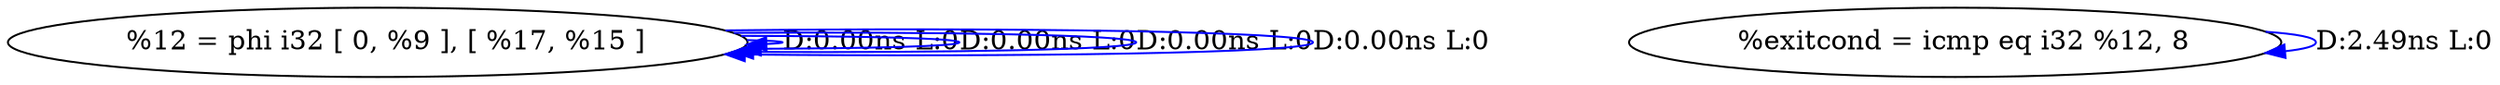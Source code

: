 digraph {
Node0x25f95f0[label="  %12 = phi i32 [ 0, %9 ], [ %17, %15 ]"];
Node0x25f95f0 -> Node0x25f95f0[label="D:0.00ns L:0",color=blue];
Node0x25f95f0 -> Node0x25f95f0[label="D:0.00ns L:0",color=blue];
Node0x25f95f0 -> Node0x25f95f0[label="D:0.00ns L:0",color=blue];
Node0x25f95f0 -> Node0x25f95f0[label="D:0.00ns L:0",color=blue];
Node0x25f96d0[label="  %exitcond = icmp eq i32 %12, 8"];
Node0x25f96d0 -> Node0x25f96d0[label="D:2.49ns L:0",color=blue];
}
